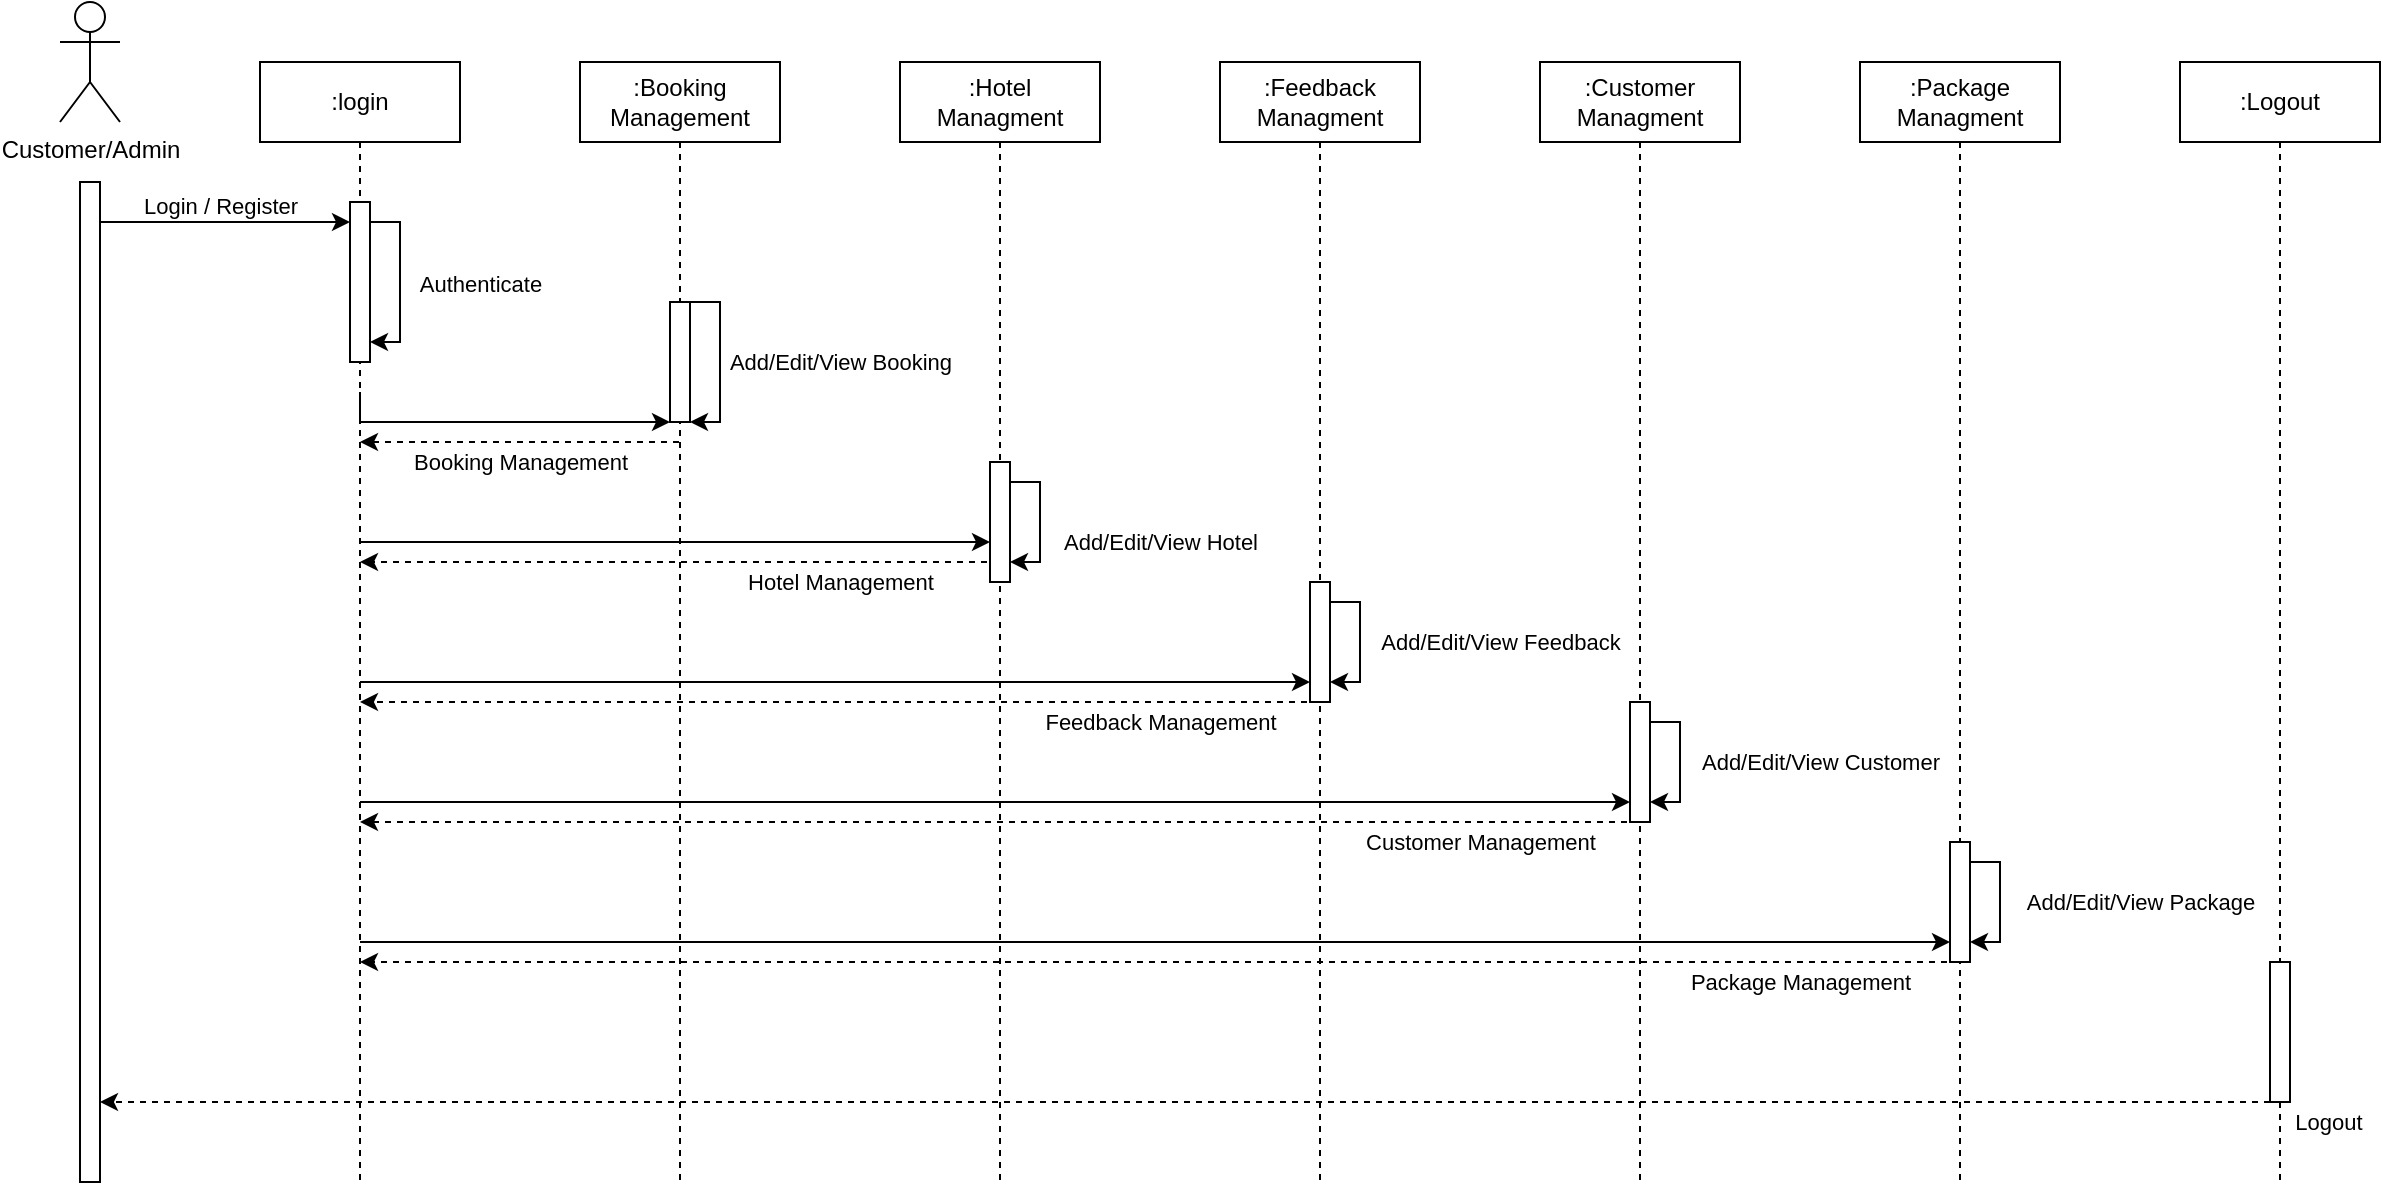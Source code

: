 <mxfile version="21.3.7" type="github">
  <diagram name="Page-1" id="2YBvvXClWsGukQMizWep">
    <mxGraphModel dx="1999" dy="644" grid="1" gridSize="10" guides="1" tooltips="1" connect="1" arrows="1" fold="1" page="1" pageScale="1" pageWidth="850" pageHeight="1100" math="0" shadow="0">
      <root>
        <mxCell id="0" />
        <mxCell id="1" parent="0" />
        <mxCell id="E--u3Fv2C-fa4ipVU7Z8-13" style="edgeStyle=elbowEdgeStyle;rounded=0;orthogonalLoop=1;jettySize=auto;html=1;elbow=vertical;curved=0;" edge="1" parent="1" source="aM9ryv3xv72pqoxQDRHE-1" target="AoF9c0_btMZy1OhGPTt1-2">
          <mxGeometry relative="1" as="geometry">
            <Array as="points">
              <mxPoint x="190" y="280" />
              <mxPoint x="230" y="280" />
              <mxPoint x="190" y="290" />
            </Array>
          </mxGeometry>
        </mxCell>
        <mxCell id="E--u3Fv2C-fa4ipVU7Z8-21" style="edgeStyle=elbowEdgeStyle;rounded=0;orthogonalLoop=1;jettySize=auto;html=1;elbow=vertical;curved=0;" edge="1" parent="1" source="aM9ryv3xv72pqoxQDRHE-1" target="AoF9c0_btMZy1OhGPTt1-4">
          <mxGeometry relative="1" as="geometry">
            <Array as="points">
              <mxPoint x="440" y="350" />
            </Array>
          </mxGeometry>
        </mxCell>
        <mxCell id="E--u3Fv2C-fa4ipVU7Z8-29" style="edgeStyle=elbowEdgeStyle;rounded=0;orthogonalLoop=1;jettySize=auto;html=1;elbow=vertical;curved=0;" edge="1" parent="1" source="aM9ryv3xv72pqoxQDRHE-1" target="AoF9c0_btMZy1OhGPTt1-6">
          <mxGeometry relative="1" as="geometry">
            <Array as="points">
              <mxPoint x="500" y="410" />
              <mxPoint x="450" y="400" />
            </Array>
          </mxGeometry>
        </mxCell>
        <mxCell id="E--u3Fv2C-fa4ipVU7Z8-32" style="edgeStyle=elbowEdgeStyle;rounded=0;orthogonalLoop=1;jettySize=auto;html=1;elbow=vertical;curved=0;" edge="1" parent="1" source="aM9ryv3xv72pqoxQDRHE-1" target="AoF9c0_btMZy1OhGPTt1-8">
          <mxGeometry relative="1" as="geometry">
            <Array as="points">
              <mxPoint x="690" y="480" />
            </Array>
          </mxGeometry>
        </mxCell>
        <mxCell id="aM9ryv3xv72pqoxQDRHE-1" value=":login" style="shape=umlLifeline;perimeter=lifelinePerimeter;whiteSpace=wrap;html=1;container=0;dropTarget=0;collapsible=0;recursiveResize=0;outlineConnect=0;portConstraint=eastwest;newEdgeStyle={&quot;edgeStyle&quot;:&quot;elbowEdgeStyle&quot;,&quot;elbow&quot;:&quot;vertical&quot;,&quot;curved&quot;:0,&quot;rounded&quot;:0};" parent="1" vertex="1">
          <mxGeometry x="40" y="40" width="100" height="560" as="geometry" />
        </mxCell>
        <mxCell id="aM9ryv3xv72pqoxQDRHE-2" value="" style="html=1;points=[];perimeter=orthogonalPerimeter;outlineConnect=0;targetShapes=umlLifeline;portConstraint=eastwest;newEdgeStyle={&quot;edgeStyle&quot;:&quot;elbowEdgeStyle&quot;,&quot;elbow&quot;:&quot;vertical&quot;,&quot;curved&quot;:0,&quot;rounded&quot;:0};" parent="aM9ryv3xv72pqoxQDRHE-1" vertex="1">
          <mxGeometry x="45" y="70" width="10" height="80" as="geometry" />
        </mxCell>
        <mxCell id="E--u3Fv2C-fa4ipVU7Z8-3" style="edgeStyle=elbowEdgeStyle;rounded=0;orthogonalLoop=1;jettySize=auto;html=1;elbow=vertical;curved=0;" edge="1" parent="aM9ryv3xv72pqoxQDRHE-1" source="aM9ryv3xv72pqoxQDRHE-2" target="aM9ryv3xv72pqoxQDRHE-2">
          <mxGeometry relative="1" as="geometry">
            <Array as="points">
              <mxPoint x="70" y="80" />
            </Array>
          </mxGeometry>
        </mxCell>
        <mxCell id="E--u3Fv2C-fa4ipVU7Z8-5" value="Authenticate" style="edgeLabel;html=1;align=center;verticalAlign=middle;resizable=0;points=[];" vertex="1" connectable="0" parent="E--u3Fv2C-fa4ipVU7Z8-3">
          <mxGeometry x="-0.119" y="1" relative="1" as="geometry">
            <mxPoint x="39" y="6" as="offset" />
          </mxGeometry>
        </mxCell>
        <mxCell id="E--u3Fv2C-fa4ipVU7Z8-9" style="edgeStyle=elbowEdgeStyle;rounded=0;orthogonalLoop=1;jettySize=auto;html=1;elbow=vertical;curved=0;dashed=1;" edge="1" parent="1" source="aM9ryv3xv72pqoxQDRHE-5" target="aM9ryv3xv72pqoxQDRHE-1">
          <mxGeometry relative="1" as="geometry">
            <Array as="points">
              <mxPoint x="180" y="230" />
            </Array>
          </mxGeometry>
        </mxCell>
        <mxCell id="E--u3Fv2C-fa4ipVU7Z8-10" value="Booking Management" style="edgeLabel;html=1;align=center;verticalAlign=middle;resizable=0;points=[];" vertex="1" connectable="0" parent="E--u3Fv2C-fa4ipVU7Z8-9">
          <mxGeometry x="0.171" y="3" relative="1" as="geometry">
            <mxPoint x="14" y="7" as="offset" />
          </mxGeometry>
        </mxCell>
        <mxCell id="aM9ryv3xv72pqoxQDRHE-5" value=":Booking Management" style="shape=umlLifeline;perimeter=lifelinePerimeter;whiteSpace=wrap;html=1;container=0;dropTarget=0;collapsible=0;recursiveResize=0;outlineConnect=0;portConstraint=eastwest;newEdgeStyle={&quot;edgeStyle&quot;:&quot;elbowEdgeStyle&quot;,&quot;elbow&quot;:&quot;vertical&quot;,&quot;curved&quot;:0,&quot;rounded&quot;:0};" parent="1" vertex="1">
          <mxGeometry x="200" y="40" width="100" height="560" as="geometry" />
        </mxCell>
        <mxCell id="aM9ryv3xv72pqoxQDRHE-6" value="" style="html=1;points=[];perimeter=orthogonalPerimeter;outlineConnect=0;targetShapes=umlLifeline;portConstraint=eastwest;newEdgeStyle={&quot;edgeStyle&quot;:&quot;elbowEdgeStyle&quot;,&quot;elbow&quot;:&quot;vertical&quot;,&quot;curved&quot;:0,&quot;rounded&quot;:0};" parent="aM9ryv3xv72pqoxQDRHE-5" vertex="1">
          <mxGeometry x="45" y="120" width="10" height="60" as="geometry" />
        </mxCell>
        <mxCell id="E--u3Fv2C-fa4ipVU7Z8-11" style="edgeStyle=elbowEdgeStyle;rounded=0;orthogonalLoop=1;jettySize=auto;html=1;elbow=vertical;curved=0;" edge="1" parent="aM9ryv3xv72pqoxQDRHE-5" source="aM9ryv3xv72pqoxQDRHE-6" target="aM9ryv3xv72pqoxQDRHE-6">
          <mxGeometry relative="1" as="geometry">
            <Array as="points">
              <mxPoint x="70" y="180" />
            </Array>
          </mxGeometry>
        </mxCell>
        <mxCell id="E--u3Fv2C-fa4ipVU7Z8-12" value="Add/Edit/View Booking" style="edgeLabel;html=1;align=center;verticalAlign=middle;resizable=0;points=[];" vertex="1" connectable="0" parent="E--u3Fv2C-fa4ipVU7Z8-11">
          <mxGeometry x="-0.071" y="1" relative="1" as="geometry">
            <mxPoint x="59" y="3" as="offset" />
          </mxGeometry>
        </mxCell>
        <mxCell id="E--u3Fv2C-fa4ipVU7Z8-14" style="edgeStyle=elbowEdgeStyle;rounded=0;orthogonalLoop=1;jettySize=auto;html=1;elbow=vertical;curved=0;dashed=1;" edge="1" parent="1" source="AoF9c0_btMZy1OhGPTt1-1" target="aM9ryv3xv72pqoxQDRHE-1">
          <mxGeometry relative="1" as="geometry">
            <Array as="points">
              <mxPoint x="230" y="290" />
            </Array>
          </mxGeometry>
        </mxCell>
        <mxCell id="AoF9c0_btMZy1OhGPTt1-1" value=":Hotel Managment" style="shape=umlLifeline;perimeter=lifelinePerimeter;whiteSpace=wrap;html=1;container=0;dropTarget=0;collapsible=0;recursiveResize=0;outlineConnect=0;portConstraint=eastwest;newEdgeStyle={&quot;edgeStyle&quot;:&quot;elbowEdgeStyle&quot;,&quot;elbow&quot;:&quot;vertical&quot;,&quot;curved&quot;:0,&quot;rounded&quot;:0};" parent="1" vertex="1">
          <mxGeometry x="360" y="40" width="100" height="560" as="geometry" />
        </mxCell>
        <mxCell id="AoF9c0_btMZy1OhGPTt1-2" value="" style="html=1;points=[];perimeter=orthogonalPerimeter;outlineConnect=0;targetShapes=umlLifeline;portConstraint=eastwest;newEdgeStyle={&quot;edgeStyle&quot;:&quot;elbowEdgeStyle&quot;,&quot;elbow&quot;:&quot;vertical&quot;,&quot;curved&quot;:0,&quot;rounded&quot;:0};" parent="AoF9c0_btMZy1OhGPTt1-1" vertex="1">
          <mxGeometry x="45" y="200" width="10" height="60" as="geometry" />
        </mxCell>
        <mxCell id="E--u3Fv2C-fa4ipVU7Z8-16" style="edgeStyle=elbowEdgeStyle;rounded=0;orthogonalLoop=1;jettySize=auto;html=1;elbow=vertical;curved=0;" edge="1" parent="AoF9c0_btMZy1OhGPTt1-1" source="AoF9c0_btMZy1OhGPTt1-2" target="AoF9c0_btMZy1OhGPTt1-2">
          <mxGeometry relative="1" as="geometry">
            <Array as="points">
              <mxPoint x="70" y="250" />
            </Array>
          </mxGeometry>
        </mxCell>
        <mxCell id="E--u3Fv2C-fa4ipVU7Z8-22" style="edgeStyle=elbowEdgeStyle;rounded=0;orthogonalLoop=1;jettySize=auto;html=1;elbow=vertical;curved=0;dashed=1;" edge="1" parent="1" source="AoF9c0_btMZy1OhGPTt1-3" target="aM9ryv3xv72pqoxQDRHE-1">
          <mxGeometry relative="1" as="geometry">
            <Array as="points">
              <mxPoint x="280" y="360" />
            </Array>
          </mxGeometry>
        </mxCell>
        <mxCell id="AoF9c0_btMZy1OhGPTt1-3" value=":Feedback Managment" style="shape=umlLifeline;perimeter=lifelinePerimeter;whiteSpace=wrap;html=1;container=0;dropTarget=0;collapsible=0;recursiveResize=0;outlineConnect=0;portConstraint=eastwest;newEdgeStyle={&quot;edgeStyle&quot;:&quot;elbowEdgeStyle&quot;,&quot;elbow&quot;:&quot;vertical&quot;,&quot;curved&quot;:0,&quot;rounded&quot;:0};" parent="1" vertex="1">
          <mxGeometry x="520" y="40" width="100" height="560" as="geometry" />
        </mxCell>
        <mxCell id="AoF9c0_btMZy1OhGPTt1-4" value="" style="html=1;points=[];perimeter=orthogonalPerimeter;outlineConnect=0;targetShapes=umlLifeline;portConstraint=eastwest;newEdgeStyle={&quot;edgeStyle&quot;:&quot;elbowEdgeStyle&quot;,&quot;elbow&quot;:&quot;vertical&quot;,&quot;curved&quot;:0,&quot;rounded&quot;:0};" parent="AoF9c0_btMZy1OhGPTt1-3" vertex="1">
          <mxGeometry x="45" y="260" width="10" height="60" as="geometry" />
        </mxCell>
        <mxCell id="E--u3Fv2C-fa4ipVU7Z8-18" style="edgeStyle=elbowEdgeStyle;rounded=0;orthogonalLoop=1;jettySize=auto;html=1;elbow=vertical;curved=0;" edge="1" parent="AoF9c0_btMZy1OhGPTt1-3" source="AoF9c0_btMZy1OhGPTt1-4" target="AoF9c0_btMZy1OhGPTt1-4">
          <mxGeometry relative="1" as="geometry">
            <Array as="points">
              <mxPoint x="70" y="310" />
            </Array>
          </mxGeometry>
        </mxCell>
        <mxCell id="E--u3Fv2C-fa4ipVU7Z8-30" style="edgeStyle=elbowEdgeStyle;rounded=0;orthogonalLoop=1;jettySize=auto;html=1;elbow=vertical;curved=0;dashed=1;" edge="1" parent="1" source="AoF9c0_btMZy1OhGPTt1-5" target="aM9ryv3xv72pqoxQDRHE-1">
          <mxGeometry relative="1" as="geometry">
            <Array as="points">
              <mxPoint x="330" y="420" />
            </Array>
          </mxGeometry>
        </mxCell>
        <mxCell id="AoF9c0_btMZy1OhGPTt1-5" value=":Customer Managment" style="shape=umlLifeline;perimeter=lifelinePerimeter;whiteSpace=wrap;html=1;container=0;dropTarget=0;collapsible=0;recursiveResize=0;outlineConnect=0;portConstraint=eastwest;newEdgeStyle={&quot;edgeStyle&quot;:&quot;elbowEdgeStyle&quot;,&quot;elbow&quot;:&quot;vertical&quot;,&quot;curved&quot;:0,&quot;rounded&quot;:0};" parent="1" vertex="1">
          <mxGeometry x="680" y="40" width="100" height="560" as="geometry" />
        </mxCell>
        <mxCell id="AoF9c0_btMZy1OhGPTt1-6" value="" style="html=1;points=[];perimeter=orthogonalPerimeter;outlineConnect=0;targetShapes=umlLifeline;portConstraint=eastwest;newEdgeStyle={&quot;edgeStyle&quot;:&quot;elbowEdgeStyle&quot;,&quot;elbow&quot;:&quot;vertical&quot;,&quot;curved&quot;:0,&quot;rounded&quot;:0};" parent="AoF9c0_btMZy1OhGPTt1-5" vertex="1">
          <mxGeometry x="45" y="320" width="10" height="60" as="geometry" />
        </mxCell>
        <mxCell id="E--u3Fv2C-fa4ipVU7Z8-25" style="edgeStyle=elbowEdgeStyle;rounded=0;orthogonalLoop=1;jettySize=auto;html=1;elbow=vertical;curved=0;" edge="1" parent="AoF9c0_btMZy1OhGPTt1-5" source="AoF9c0_btMZy1OhGPTt1-6" target="AoF9c0_btMZy1OhGPTt1-6">
          <mxGeometry relative="1" as="geometry">
            <Array as="points">
              <mxPoint x="70" y="370" />
            </Array>
          </mxGeometry>
        </mxCell>
        <mxCell id="E--u3Fv2C-fa4ipVU7Z8-33" style="edgeStyle=elbowEdgeStyle;rounded=0;orthogonalLoop=1;jettySize=auto;html=1;elbow=vertical;curved=0;dashed=1;" edge="1" parent="1" source="AoF9c0_btMZy1OhGPTt1-7" target="aM9ryv3xv72pqoxQDRHE-1">
          <mxGeometry relative="1" as="geometry">
            <Array as="points">
              <mxPoint x="410" y="490" />
            </Array>
          </mxGeometry>
        </mxCell>
        <mxCell id="AoF9c0_btMZy1OhGPTt1-7" value=":Package Managment" style="shape=umlLifeline;perimeter=lifelinePerimeter;whiteSpace=wrap;html=1;container=0;dropTarget=0;collapsible=0;recursiveResize=0;outlineConnect=0;portConstraint=eastwest;newEdgeStyle={&quot;edgeStyle&quot;:&quot;elbowEdgeStyle&quot;,&quot;elbow&quot;:&quot;vertical&quot;,&quot;curved&quot;:0,&quot;rounded&quot;:0};" parent="1" vertex="1">
          <mxGeometry x="840" y="40" width="100" height="560" as="geometry" />
        </mxCell>
        <mxCell id="AoF9c0_btMZy1OhGPTt1-8" value="" style="html=1;points=[];perimeter=orthogonalPerimeter;outlineConnect=0;targetShapes=umlLifeline;portConstraint=eastwest;newEdgeStyle={&quot;edgeStyle&quot;:&quot;elbowEdgeStyle&quot;,&quot;elbow&quot;:&quot;vertical&quot;,&quot;curved&quot;:0,&quot;rounded&quot;:0};" parent="AoF9c0_btMZy1OhGPTt1-7" vertex="1">
          <mxGeometry x="45" y="390" width="10" height="60" as="geometry" />
        </mxCell>
        <mxCell id="E--u3Fv2C-fa4ipVU7Z8-26" style="edgeStyle=elbowEdgeStyle;rounded=0;orthogonalLoop=1;jettySize=auto;html=1;elbow=vertical;curved=0;" edge="1" parent="AoF9c0_btMZy1OhGPTt1-7" source="AoF9c0_btMZy1OhGPTt1-8" target="AoF9c0_btMZy1OhGPTt1-8">
          <mxGeometry relative="1" as="geometry">
            <Array as="points">
              <mxPoint x="70" y="440" />
            </Array>
          </mxGeometry>
        </mxCell>
        <mxCell id="AoF9c0_btMZy1OhGPTt1-10" value="Customer/Admin" style="shape=umlActor;verticalLabelPosition=bottom;verticalAlign=top;html=1;outlineConnect=0;" parent="1" vertex="1">
          <mxGeometry x="-60" y="10" width="30" height="60" as="geometry" />
        </mxCell>
        <mxCell id="AoF9c0_btMZy1OhGPTt1-13" style="edgeStyle=elbowEdgeStyle;rounded=0;orthogonalLoop=1;jettySize=auto;html=1;elbow=vertical;curved=0;" parent="1" source="AoF9c0_btMZy1OhGPTt1-12" target="aM9ryv3xv72pqoxQDRHE-2" edge="1">
          <mxGeometry relative="1" as="geometry">
            <mxPoint x="80" y="195" as="targetPoint" />
            <Array as="points">
              <mxPoint x="60" y="120" />
              <mxPoint x="70" y="130" />
              <mxPoint x="30" y="140" />
              <mxPoint x="20" y="180" />
              <mxPoint x="10" y="150" />
            </Array>
          </mxGeometry>
        </mxCell>
        <mxCell id="AoF9c0_btMZy1OhGPTt1-14" value="Login / Register" style="edgeLabel;html=1;align=center;verticalAlign=middle;resizable=0;points=[];" parent="AoF9c0_btMZy1OhGPTt1-13" vertex="1" connectable="0">
          <mxGeometry x="-0.052" relative="1" as="geometry">
            <mxPoint y="-8" as="offset" />
          </mxGeometry>
        </mxCell>
        <mxCell id="AoF9c0_btMZy1OhGPTt1-12" value="" style="html=1;points=[];perimeter=orthogonalPerimeter;outlineConnect=0;targetShapes=umlLifeline;portConstraint=eastwest;newEdgeStyle={&quot;edgeStyle&quot;:&quot;elbowEdgeStyle&quot;,&quot;elbow&quot;:&quot;vertical&quot;,&quot;curved&quot;:0,&quot;rounded&quot;:0};" parent="1" vertex="1">
          <mxGeometry x="-50" y="100" width="10" height="500" as="geometry" />
        </mxCell>
        <mxCell id="AoF9c0_btMZy1OhGPTt1-17" style="edgeStyle=elbowEdgeStyle;rounded=0;orthogonalLoop=1;jettySize=auto;html=1;elbow=vertical;curved=0;endArrow=none;endFill=0;startArrow=classic;startFill=1;" parent="1" source="aM9ryv3xv72pqoxQDRHE-6" edge="1">
          <mxGeometry relative="1" as="geometry">
            <mxPoint x="90" y="205" as="targetPoint" />
            <Array as="points">
              <mxPoint x="170" y="220" />
            </Array>
          </mxGeometry>
        </mxCell>
        <mxCell id="E--u3Fv2C-fa4ipVU7Z8-1" value=":Logout" style="shape=umlLifeline;perimeter=lifelinePerimeter;whiteSpace=wrap;html=1;container=0;dropTarget=0;collapsible=0;recursiveResize=0;outlineConnect=0;portConstraint=eastwest;newEdgeStyle={&quot;edgeStyle&quot;:&quot;elbowEdgeStyle&quot;,&quot;elbow&quot;:&quot;vertical&quot;,&quot;curved&quot;:0,&quot;rounded&quot;:0};" vertex="1" parent="1">
          <mxGeometry x="1000" y="40" width="100" height="560" as="geometry" />
        </mxCell>
        <mxCell id="E--u3Fv2C-fa4ipVU7Z8-15" value="Hotel Management" style="edgeLabel;html=1;align=center;verticalAlign=middle;resizable=0;points=[];" vertex="1" connectable="0" parent="1">
          <mxGeometry x="330.005" y="300" as="geometry" />
        </mxCell>
        <mxCell id="E--u3Fv2C-fa4ipVU7Z8-17" value="Add/Edit/View Hotel" style="edgeLabel;html=1;align=center;verticalAlign=middle;resizable=0;points=[];" vertex="1" connectable="0" parent="1">
          <mxGeometry x="490" y="279.995" as="geometry" />
        </mxCell>
        <mxCell id="E--u3Fv2C-fa4ipVU7Z8-20" value="Add/Edit/View Feedback" style="edgeLabel;html=1;align=center;verticalAlign=middle;resizable=0;points=[];" vertex="1" connectable="0" parent="1">
          <mxGeometry x="660" y="329.995" as="geometry" />
        </mxCell>
        <mxCell id="E--u3Fv2C-fa4ipVU7Z8-23" value="Feedback Management" style="edgeLabel;html=1;align=center;verticalAlign=middle;resizable=0;points=[];" vertex="1" connectable="0" parent="1">
          <mxGeometry x="489.995" y="370" as="geometry" />
        </mxCell>
        <mxCell id="E--u3Fv2C-fa4ipVU7Z8-35" style="edgeStyle=elbowEdgeStyle;rounded=0;orthogonalLoop=1;jettySize=auto;html=1;elbow=vertical;curved=0;dashed=1;" edge="1" parent="1" source="E--u3Fv2C-fa4ipVU7Z8-2" target="AoF9c0_btMZy1OhGPTt1-12">
          <mxGeometry relative="1" as="geometry">
            <Array as="points">
              <mxPoint x="710" y="560" />
            </Array>
          </mxGeometry>
        </mxCell>
        <mxCell id="E--u3Fv2C-fa4ipVU7Z8-2" value="" style="html=1;points=[];perimeter=orthogonalPerimeter;outlineConnect=0;targetShapes=umlLifeline;portConstraint=eastwest;newEdgeStyle={&quot;edgeStyle&quot;:&quot;elbowEdgeStyle&quot;,&quot;elbow&quot;:&quot;vertical&quot;,&quot;curved&quot;:0,&quot;rounded&quot;:0};" vertex="1" parent="1">
          <mxGeometry x="1045" y="490" width="10" height="70" as="geometry" />
        </mxCell>
        <mxCell id="E--u3Fv2C-fa4ipVU7Z8-27" value="Add/Edit/View Customer" style="edgeLabel;html=1;align=center;verticalAlign=middle;resizable=0;points=[];" vertex="1" connectable="0" parent="1">
          <mxGeometry x="820" y="389.995" as="geometry" />
        </mxCell>
        <mxCell id="E--u3Fv2C-fa4ipVU7Z8-28" value="Add/Edit/View Package" style="edgeLabel;html=1;align=center;verticalAlign=middle;resizable=0;points=[];" vertex="1" connectable="0" parent="1">
          <mxGeometry x="980" y="460.005" as="geometry" />
        </mxCell>
        <mxCell id="E--u3Fv2C-fa4ipVU7Z8-31" value="Customer Management" style="edgeLabel;html=1;align=center;verticalAlign=middle;resizable=0;points=[];" vertex="1" connectable="0" parent="1">
          <mxGeometry x="650.005" y="430" as="geometry" />
        </mxCell>
        <mxCell id="E--u3Fv2C-fa4ipVU7Z8-34" value="Package Management" style="edgeLabel;html=1;align=center;verticalAlign=middle;resizable=0;points=[];" vertex="1" connectable="0" parent="1">
          <mxGeometry x="809.995" y="500" as="geometry" />
        </mxCell>
        <mxCell id="E--u3Fv2C-fa4ipVU7Z8-36" value="Logout" style="edgeLabel;html=1;align=center;verticalAlign=middle;resizable=0;points=[];" vertex="1" connectable="0" parent="1">
          <mxGeometry x="1090" y="560.005" as="geometry">
            <mxPoint x="-16" y="10" as="offset" />
          </mxGeometry>
        </mxCell>
      </root>
    </mxGraphModel>
  </diagram>
</mxfile>
